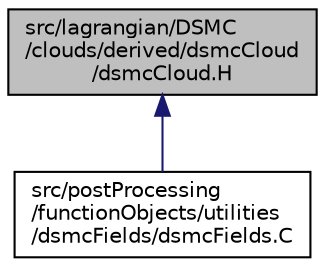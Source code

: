 digraph "src/lagrangian/DSMC/clouds/derived/dsmcCloud/dsmcCloud.H"
{
  bgcolor="transparent";
  edge [fontname="Helvetica",fontsize="10",labelfontname="Helvetica",labelfontsize="10"];
  node [fontname="Helvetica",fontsize="10",shape=record];
  Node1 [label="src/lagrangian/DSMC\l/clouds/derived/dsmcCloud\l/dsmcCloud.H",height=0.2,width=0.4,color="black", fillcolor="grey75", style="filled", fontcolor="black"];
  Node1 -> Node2 [dir="back",color="midnightblue",fontsize="10",style="solid",fontname="Helvetica"];
  Node2 [label="src/postProcessing\l/functionObjects/utilities\l/dsmcFields/dsmcFields.C",height=0.2,width=0.4,color="black",URL="$a09371.html"];
}
